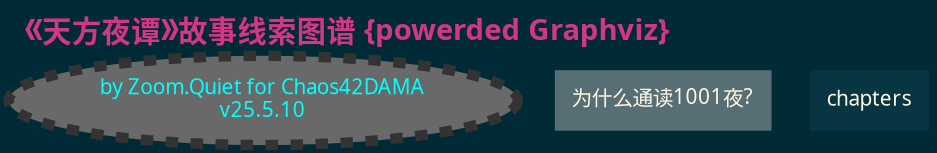 digraph Alf_layla_wa_layla {
/*生成命令:
$ dot -Tjpeg Alf_layla_wa_layla0000.dot -o Alf_layla_wa_layla0000.jpg
 -Tcmapx -o map101camp1py_ch00.map
$ python ../dotools/gen2htm4io101camp.py -t ../dotools/tpl_idx.htm -i "101camp1py ch0 知识点图谱" -d map101camp1py_ch00.dot -o map101camp1py_ch00.html

##############################################################################
#   全局设定
##############################################################################
*/
    graph [label="《天方夜谭》故事线索图谱 {powerded Graphviz}"
        , fontsize=14.0
        , fontcolor="#D33682"
        , fontname="思源宋体 CN,Heavy"
        , labeljust="l"
        ,labelloc="t"
        , center=1
        , ranksep=0.1,center=1,ratio=compress
        //, rankdir=BT
        //, rankdir=LR
        , rankdir=TB
        , bgcolor="#002B36"
        #, dpi = 150  /* 200 300 600 1200 */
        , outputorder="edgesfirst"
        
        ];

    node[fontsize=10.0,height=0.4
        , style="filled,setlinewidth(0.5)"
        , fillcolor="#073642"
        , fontcolor="#FDF6E3"
        , color=gray
        , shape=plaintext
        , fontname="更纱黑体 Mono SC Nerd"
        ];

    edge [fontsize=9.0
        , fontcolor="#EEE8D5"
        , color="#2AA198"
        , arrowsize=0.5,arrowhead=vee,arrowtail=none
        , style="setlinewidth(0.5)"
        ];

    info [label="by Zoom.Quiet for Chaos42DAMA\nv25.5.10"
        ,shape=ellipse,style="filled,dashed,setlinewidth(5)"
        ,color="#333333",fillcolor=dimgray,fontcolor=aqua
        ,URL="https://www.youtube.com/playlist?list=PLbUdpHqxsZwHXNADWIEMsUHM4QtPj0xh-"
        ];
    why1001  [label="为什么通读1001夜?",fillcolor="#586E75"
        ,URL="https://youtu.be/Bk9xReE2eNU"
        ];

        
/*
##############################################################################
#   block relation
##############################################################################
*/


{{ chapters }}


##############################################################################
#   global relation
##############################################################################


    
/*
    edge [style=invis];
    {mailme ZQ H2AQTSW}->PYC;

    title->ZQ;
    mailme->OBP;
*/

}



